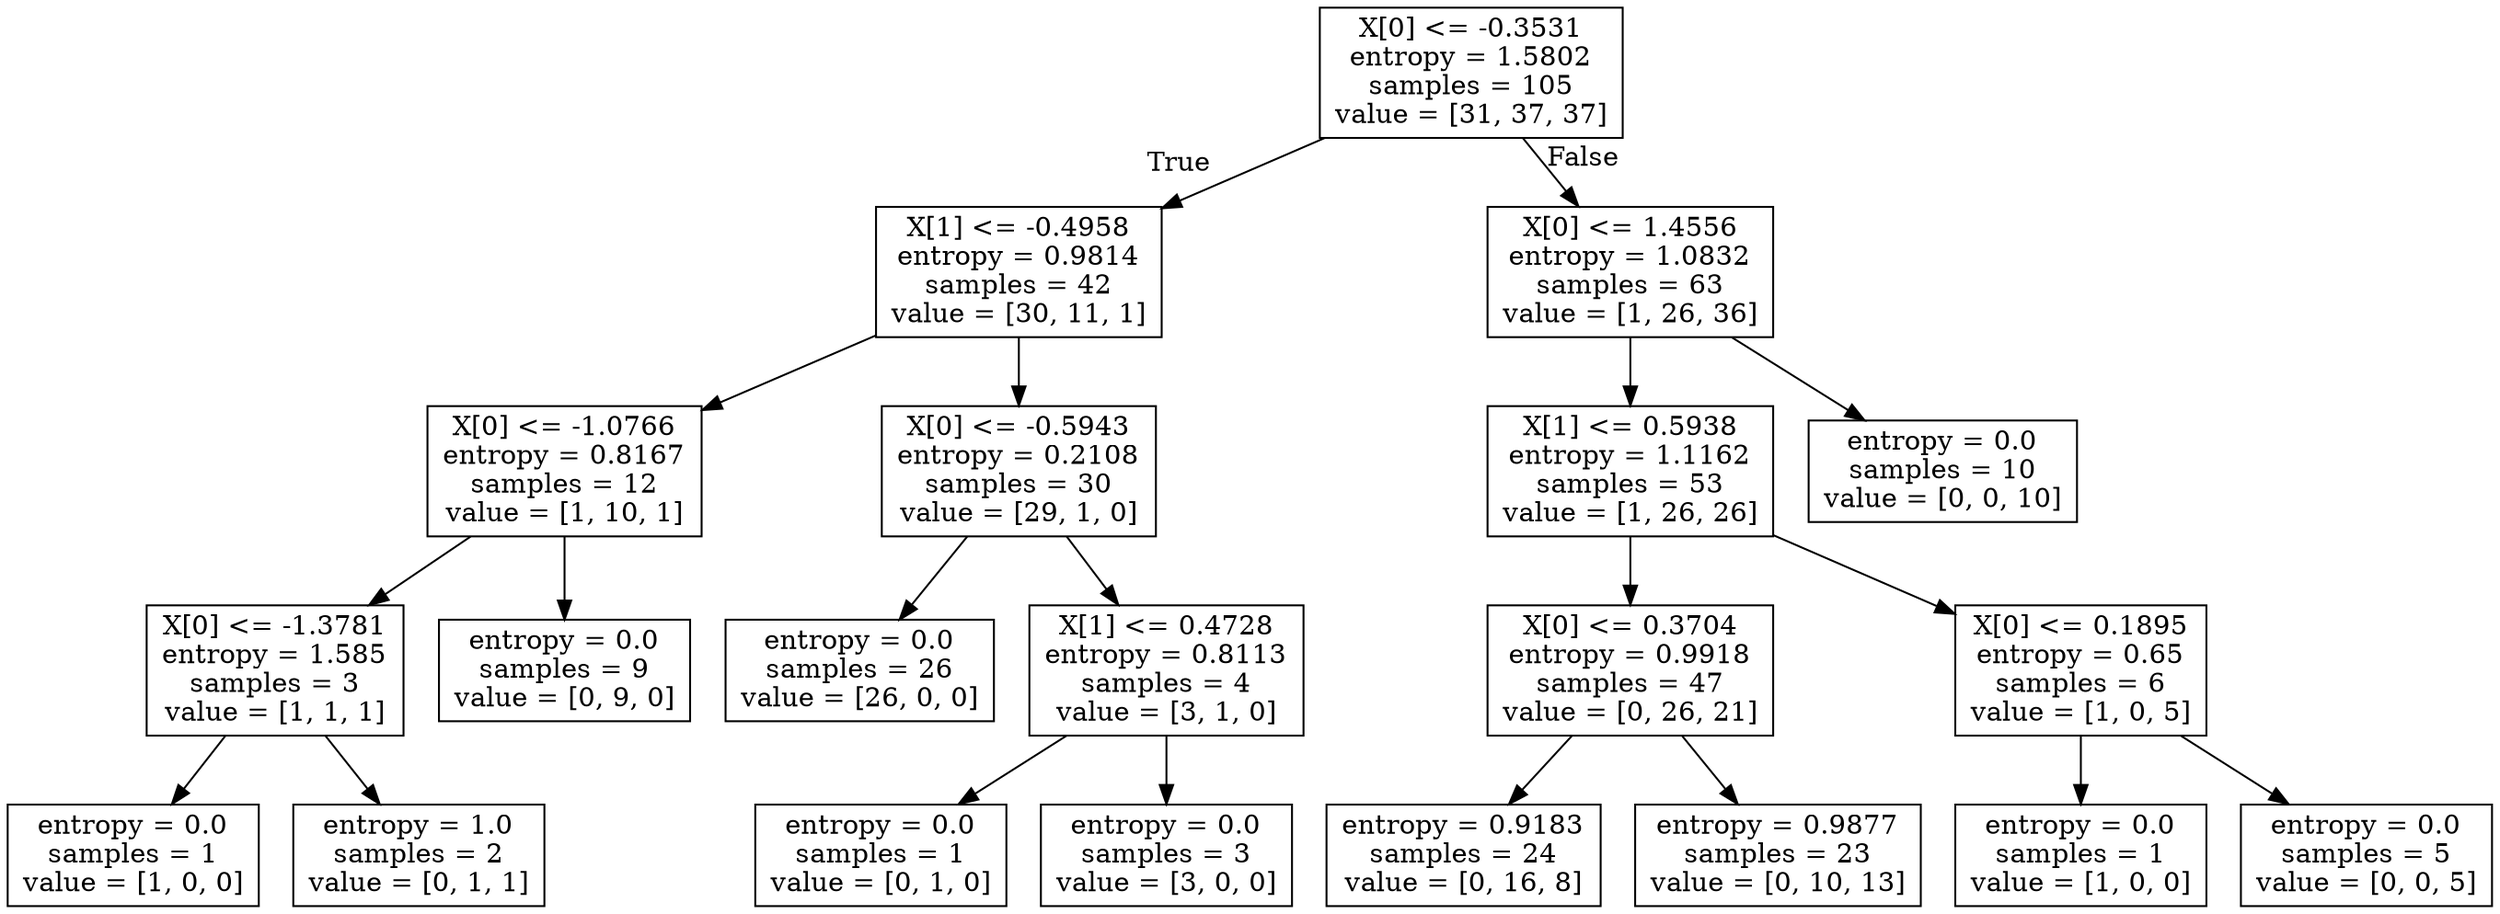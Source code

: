 digraph Tree {
node [shape=box] ;
0 [label="X[0] <= -0.3531\nentropy = 1.5802\nsamples = 105\nvalue = [31, 37, 37]"] ;
1 [label="X[1] <= -0.4958\nentropy = 0.9814\nsamples = 42\nvalue = [30, 11, 1]"] ;
0 -> 1 [labeldistance=2.5, labelangle=45, headlabel="True"] ;
2 [label="X[0] <= -1.0766\nentropy = 0.8167\nsamples = 12\nvalue = [1, 10, 1]"] ;
1 -> 2 ;
3 [label="X[0] <= -1.3781\nentropy = 1.585\nsamples = 3\nvalue = [1, 1, 1]"] ;
2 -> 3 ;
4 [label="entropy = 0.0\nsamples = 1\nvalue = [1, 0, 0]"] ;
3 -> 4 ;
5 [label="entropy = 1.0\nsamples = 2\nvalue = [0, 1, 1]"] ;
3 -> 5 ;
6 [label="entropy = 0.0\nsamples = 9\nvalue = [0, 9, 0]"] ;
2 -> 6 ;
7 [label="X[0] <= -0.5943\nentropy = 0.2108\nsamples = 30\nvalue = [29, 1, 0]"] ;
1 -> 7 ;
8 [label="entropy = 0.0\nsamples = 26\nvalue = [26, 0, 0]"] ;
7 -> 8 ;
9 [label="X[1] <= 0.4728\nentropy = 0.8113\nsamples = 4\nvalue = [3, 1, 0]"] ;
7 -> 9 ;
10 [label="entropy = 0.0\nsamples = 1\nvalue = [0, 1, 0]"] ;
9 -> 10 ;
11 [label="entropy = 0.0\nsamples = 3\nvalue = [3, 0, 0]"] ;
9 -> 11 ;
12 [label="X[0] <= 1.4556\nentropy = 1.0832\nsamples = 63\nvalue = [1, 26, 36]"] ;
0 -> 12 [labeldistance=2.5, labelangle=-45, headlabel="False"] ;
13 [label="X[1] <= 0.5938\nentropy = 1.1162\nsamples = 53\nvalue = [1, 26, 26]"] ;
12 -> 13 ;
14 [label="X[0] <= 0.3704\nentropy = 0.9918\nsamples = 47\nvalue = [0, 26, 21]"] ;
13 -> 14 ;
15 [label="entropy = 0.9183\nsamples = 24\nvalue = [0, 16, 8]"] ;
14 -> 15 ;
16 [label="entropy = 0.9877\nsamples = 23\nvalue = [0, 10, 13]"] ;
14 -> 16 ;
17 [label="X[0] <= 0.1895\nentropy = 0.65\nsamples = 6\nvalue = [1, 0, 5]"] ;
13 -> 17 ;
18 [label="entropy = 0.0\nsamples = 1\nvalue = [1, 0, 0]"] ;
17 -> 18 ;
19 [label="entropy = 0.0\nsamples = 5\nvalue = [0, 0, 5]"] ;
17 -> 19 ;
20 [label="entropy = 0.0\nsamples = 10\nvalue = [0, 0, 10]"] ;
12 -> 20 ;
}